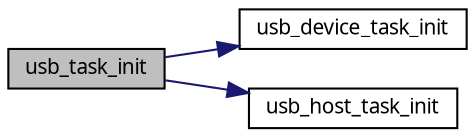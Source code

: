 digraph G
{
  edge [fontname="FreeSans.ttf",fontsize=10,labelfontname="FreeSans.ttf",labelfontsize=10];
  node [fontname="FreeSans.ttf",fontsize=10,shape=record];
  rankdir=LR;
  Node1 [label="usb_task_init",height=0.2,width=0.4,color="black", fillcolor="grey75", style="filled" fontcolor="black"];
  Node1 -> Node2 [color="midnightblue",fontsize=10,style="solid",fontname="FreeSans.ttf"];
  Node2 [label="usb_device_task_init",height=0.2,width=0.4,color="black", fillcolor="white", style="filled",URL="$a00095.html#g7c2af30a7a3db221358b9f016ceb1375"];
  Node1 -> Node3 [color="midnightblue",fontsize=10,style="solid",fontname="FreeSans.ttf"];
  Node3 [label="usb_host_task_init",height=0.2,width=0.4,color="black", fillcolor="white", style="filled",URL="$a00098.html#g42081e398d8c571e9ba0942f7ae49a4f"];
}
